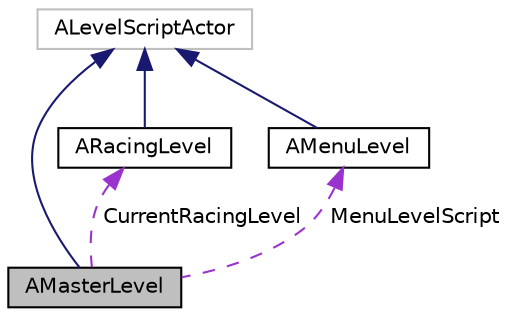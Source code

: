 digraph "AMasterLevel"
{
 // LATEX_PDF_SIZE
  edge [fontname="Helvetica",fontsize="10",labelfontname="Helvetica",labelfontsize="10"];
  node [fontname="Helvetica",fontsize="10",shape=record];
  Node2 [label="AMasterLevel",height=0.2,width=0.4,color="black", fillcolor="grey75", style="filled", fontcolor="black",tooltip=" "];
  Node3 -> Node2 [dir="back",color="midnightblue",fontsize="10",style="solid",fontname="Helvetica"];
  Node3 [label="ALevelScriptActor",height=0.2,width=0.4,color="grey75", fillcolor="white", style="filled",tooltip=" "];
  Node4 -> Node2 [dir="back",color="darkorchid3",fontsize="10",style="dashed",label=" CurrentRacingLevel" ,fontname="Helvetica"];
  Node4 [label="ARacingLevel",height=0.2,width=0.4,color="black", fillcolor="white", style="filled",URL="$class_a_racing_level.html",tooltip=" "];
  Node3 -> Node4 [dir="back",color="midnightblue",fontsize="10",style="solid",fontname="Helvetica"];
  Node5 -> Node2 [dir="back",color="darkorchid3",fontsize="10",style="dashed",label=" MenuLevelScript" ,fontname="Helvetica"];
  Node5 [label="AMenuLevel",height=0.2,width=0.4,color="black", fillcolor="white", style="filled",URL="$class_a_menu_level.html",tooltip=" "];
  Node3 -> Node5 [dir="back",color="midnightblue",fontsize="10",style="solid",fontname="Helvetica"];
}
